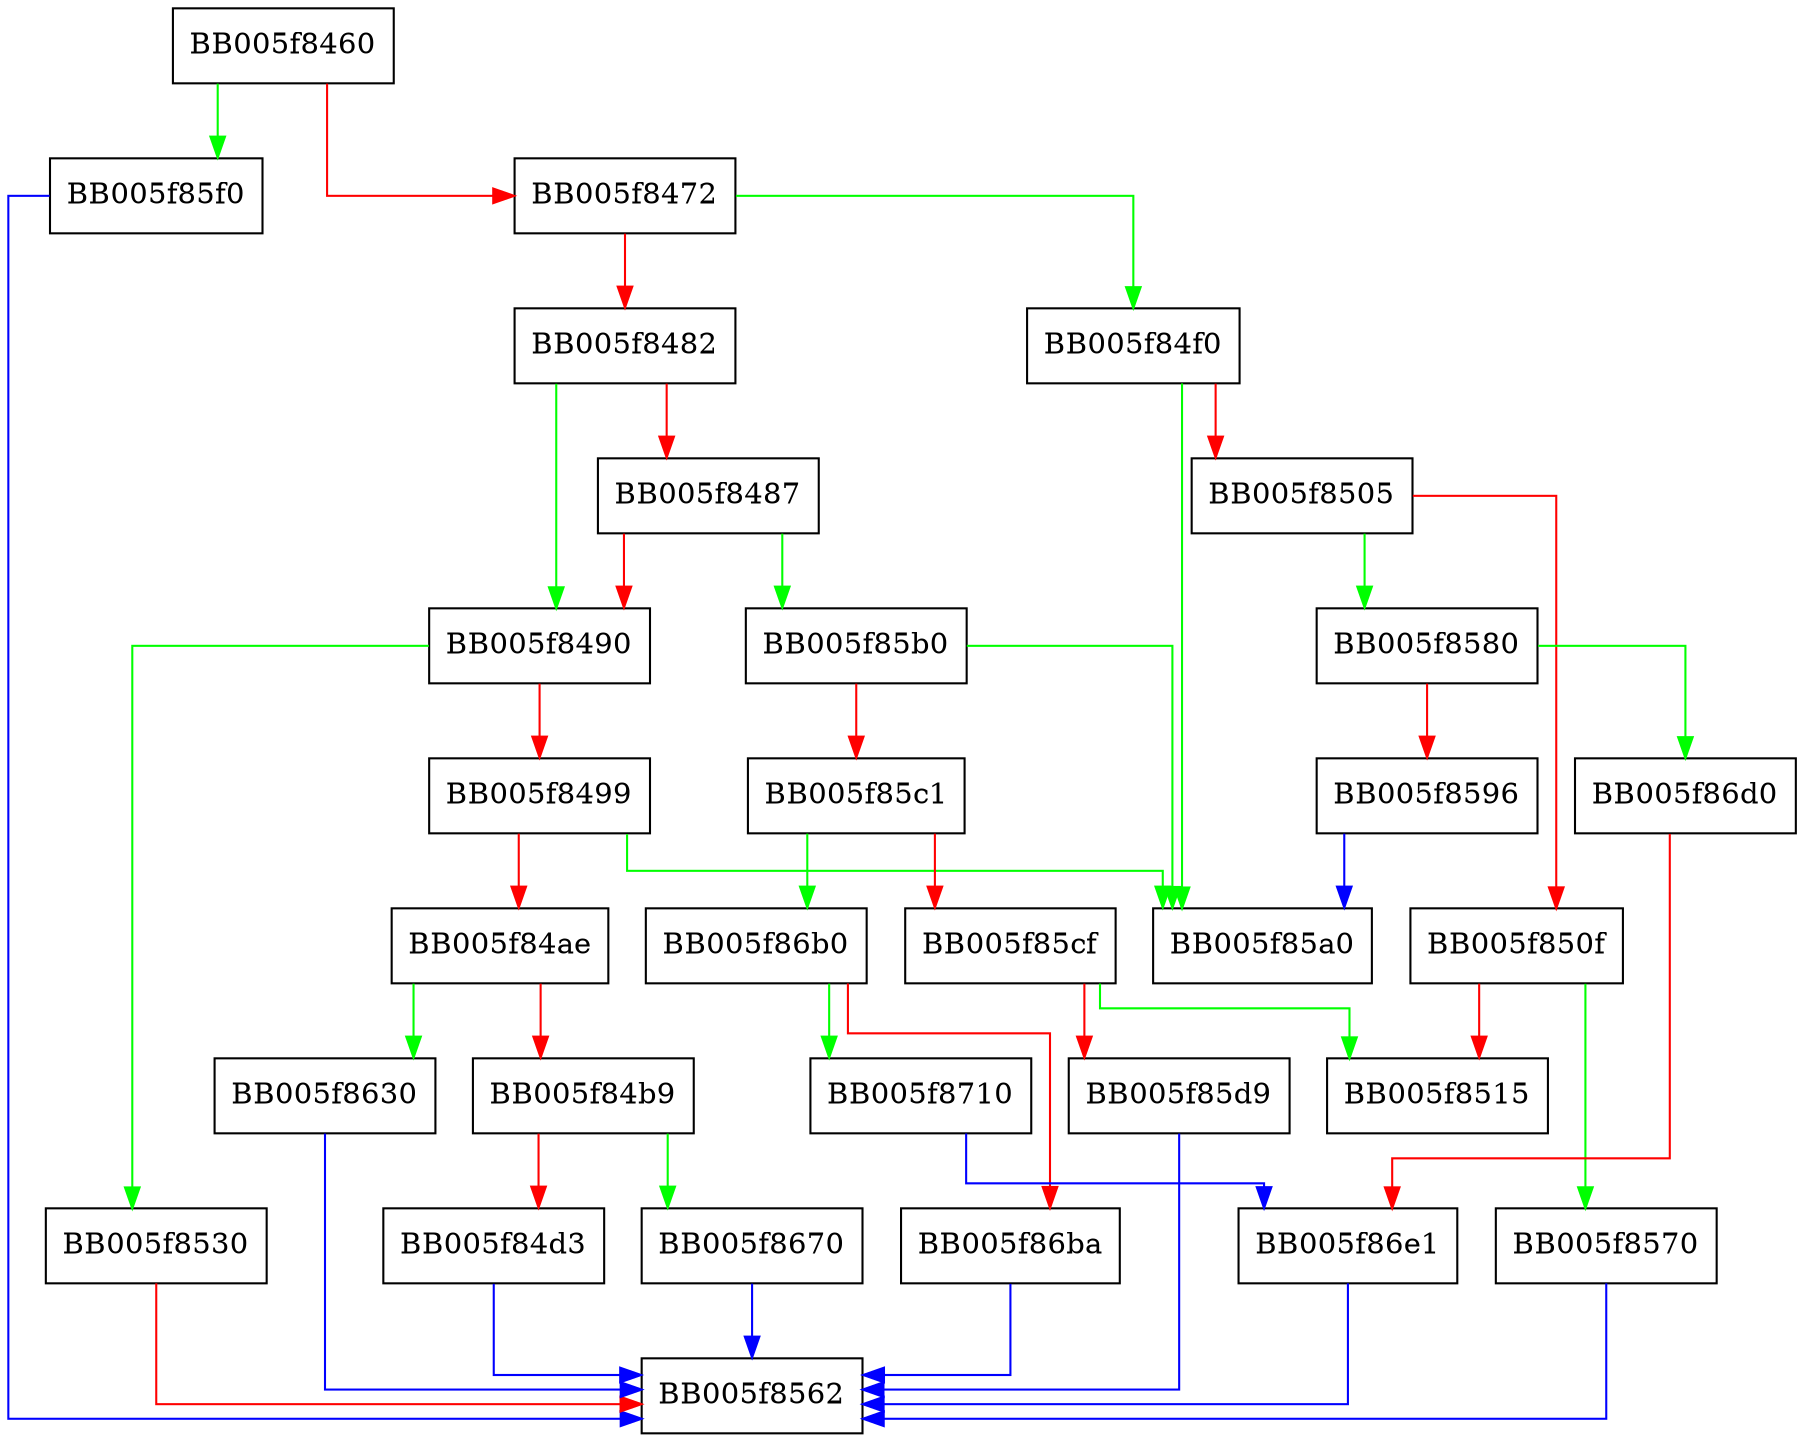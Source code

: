 digraph OSSL_PARAM_set_time_t {
  node [shape="box"];
  graph [splines=ortho];
  BB005f8460 -> BB005f85f0 [color="green"];
  BB005f8460 -> BB005f8472 [color="red"];
  BB005f8472 -> BB005f84f0 [color="green"];
  BB005f8472 -> BB005f8482 [color="red"];
  BB005f8482 -> BB005f8490 [color="green"];
  BB005f8482 -> BB005f8487 [color="red"];
  BB005f8487 -> BB005f85b0 [color="green"];
  BB005f8487 -> BB005f8490 [color="red"];
  BB005f8490 -> BB005f8530 [color="green"];
  BB005f8490 -> BB005f8499 [color="red"];
  BB005f8499 -> BB005f85a0 [color="green"];
  BB005f8499 -> BB005f84ae [color="red"];
  BB005f84ae -> BB005f8630 [color="green"];
  BB005f84ae -> BB005f84b9 [color="red"];
  BB005f84b9 -> BB005f8670 [color="green"];
  BB005f84b9 -> BB005f84d3 [color="red"];
  BB005f84d3 -> BB005f8562 [color="blue"];
  BB005f84f0 -> BB005f85a0 [color="green"];
  BB005f84f0 -> BB005f8505 [color="red"];
  BB005f8505 -> BB005f8580 [color="green"];
  BB005f8505 -> BB005f850f [color="red"];
  BB005f850f -> BB005f8570 [color="green"];
  BB005f850f -> BB005f8515 [color="red"];
  BB005f8530 -> BB005f8562 [color="red"];
  BB005f8570 -> BB005f8562 [color="blue"];
  BB005f8580 -> BB005f86d0 [color="green"];
  BB005f8580 -> BB005f8596 [color="red"];
  BB005f8596 -> BB005f85a0 [color="blue"];
  BB005f85b0 -> BB005f85a0 [color="green"];
  BB005f85b0 -> BB005f85c1 [color="red"];
  BB005f85c1 -> BB005f86b0 [color="green"];
  BB005f85c1 -> BB005f85cf [color="red"];
  BB005f85cf -> BB005f8515 [color="green"];
  BB005f85cf -> BB005f85d9 [color="red"];
  BB005f85d9 -> BB005f8562 [color="blue"];
  BB005f85f0 -> BB005f8562 [color="blue"];
  BB005f8630 -> BB005f8562 [color="blue"];
  BB005f8670 -> BB005f8562 [color="blue"];
  BB005f86b0 -> BB005f8710 [color="green"];
  BB005f86b0 -> BB005f86ba [color="red"];
  BB005f86ba -> BB005f8562 [color="blue"];
  BB005f86d0 -> BB005f86e1 [color="red"];
  BB005f86e1 -> BB005f8562 [color="blue"];
  BB005f8710 -> BB005f86e1 [color="blue"];
}